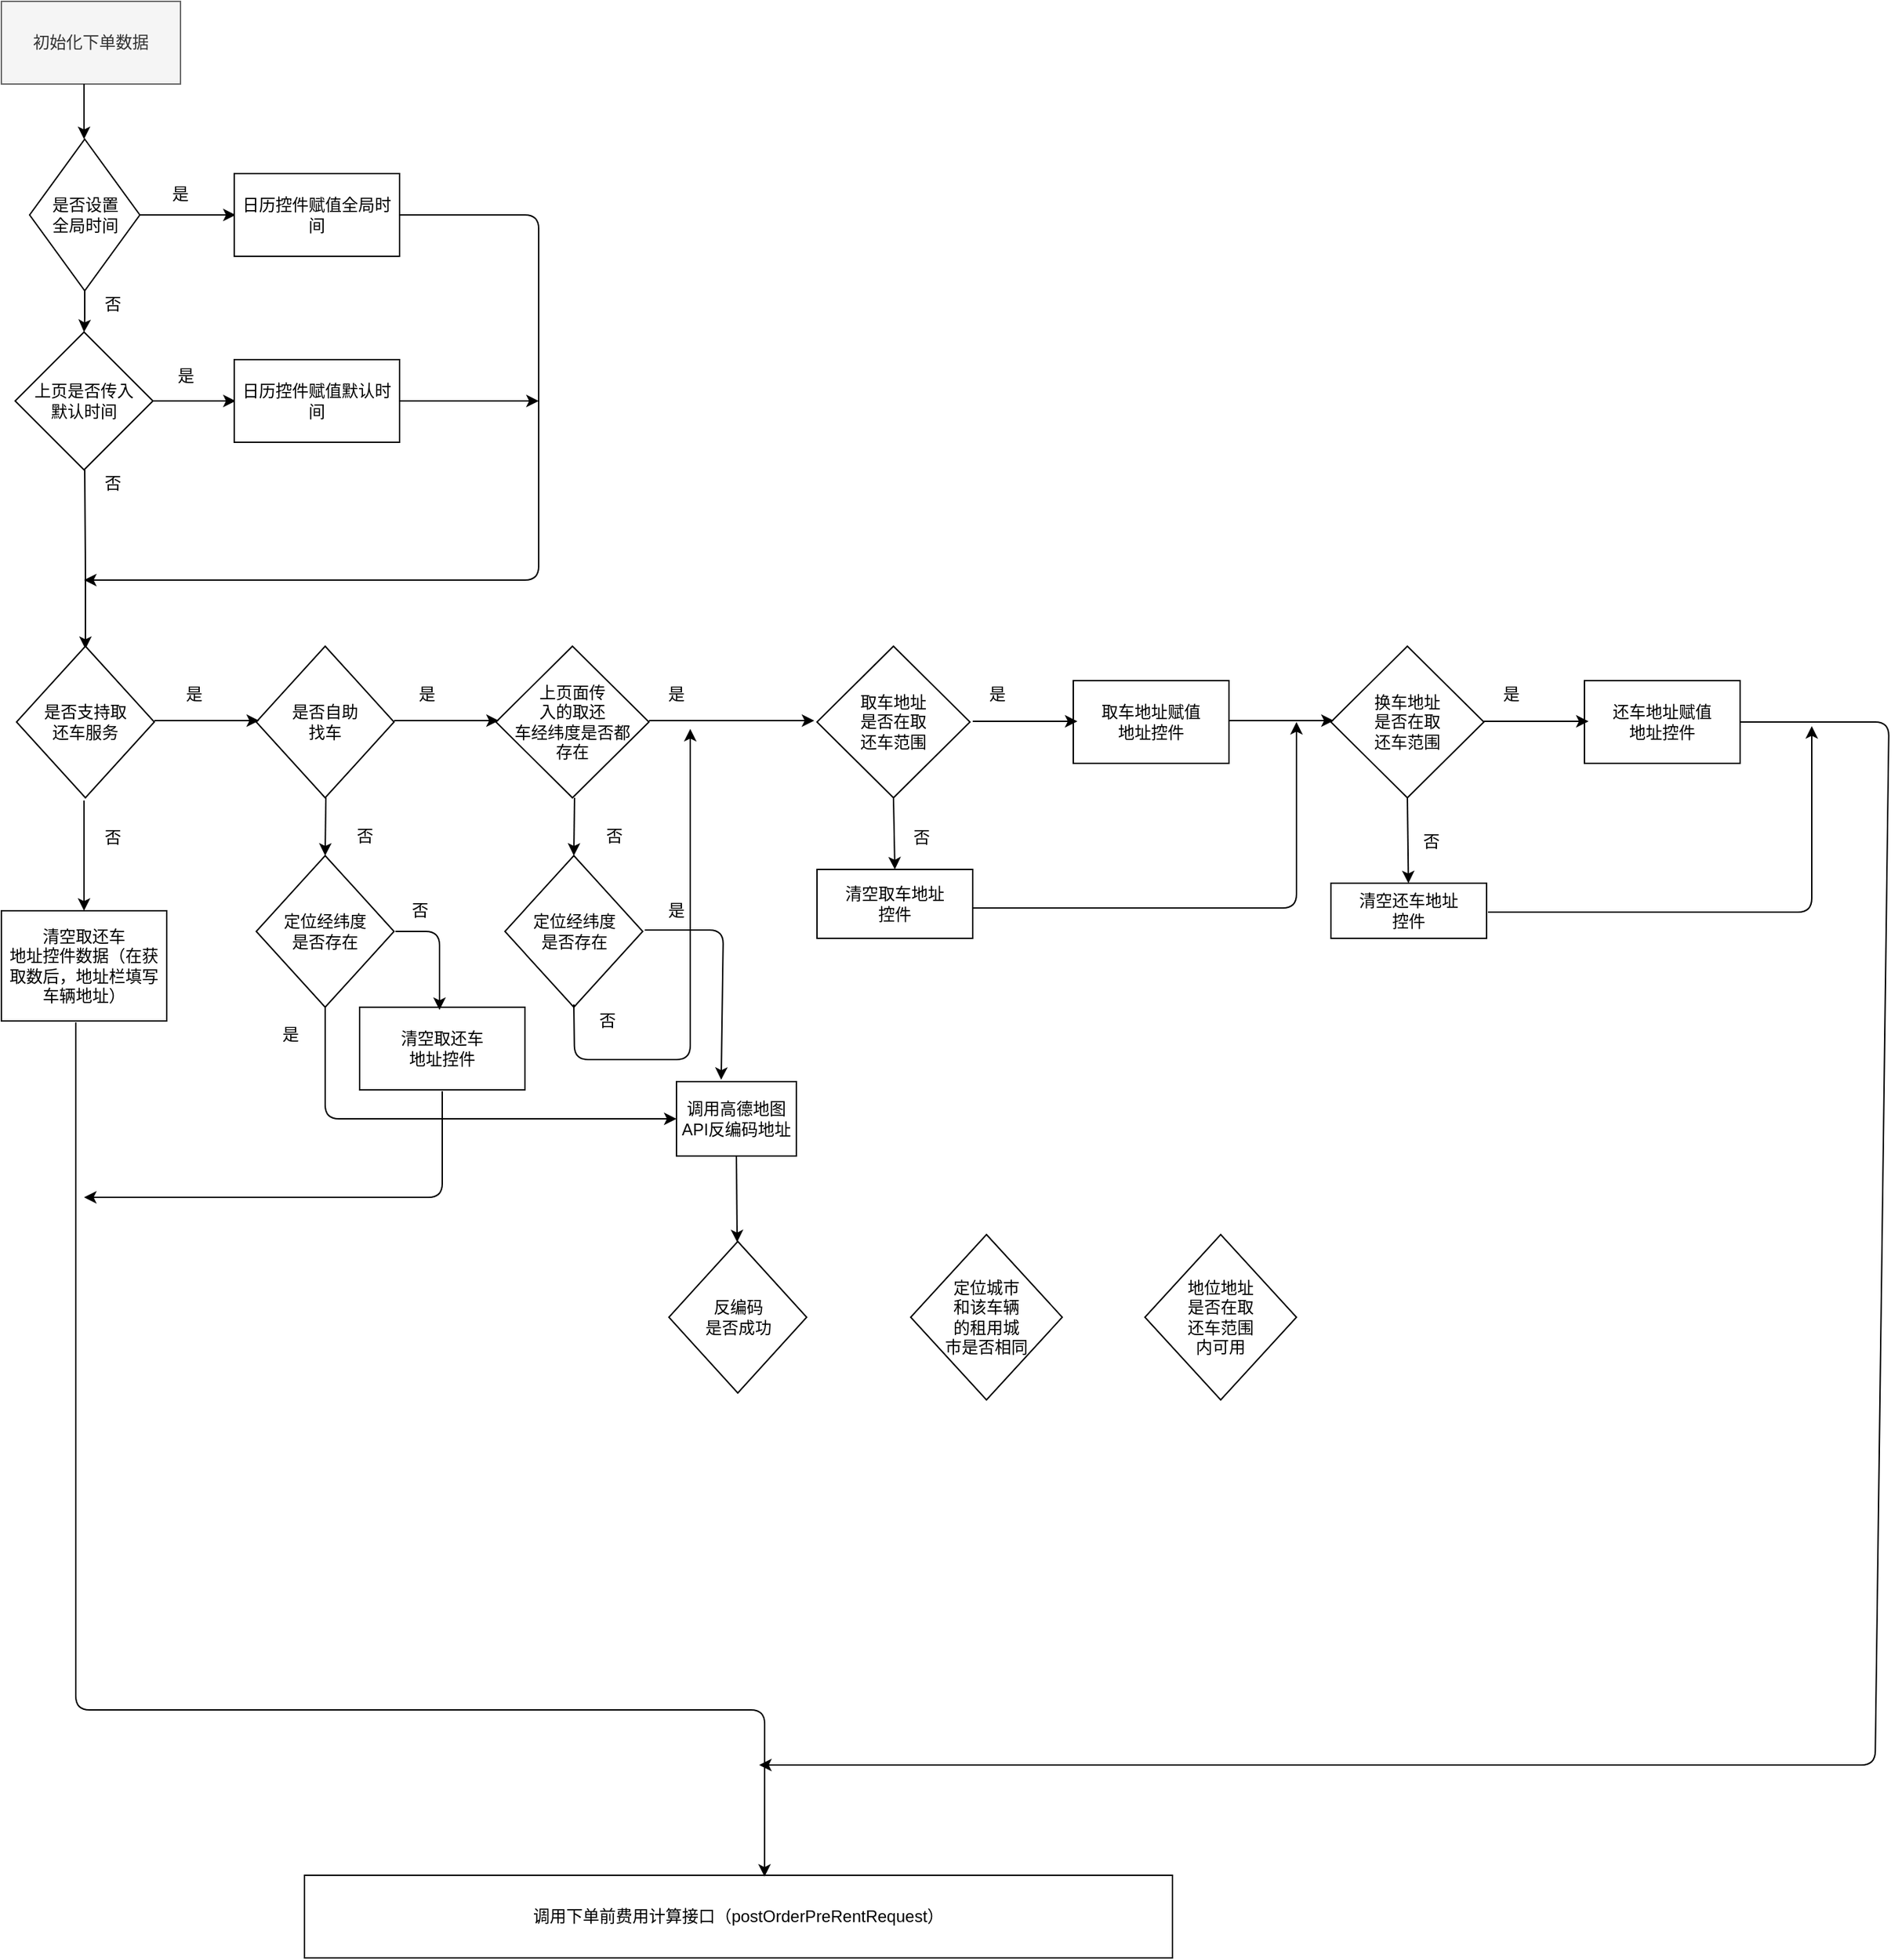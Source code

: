<mxfile version="14.6.13" type="github">
  <diagram id="z8FlqOOcnNm6cwyUdIHa" name="Page-1">
    <mxGraphModel dx="2066" dy="1164" grid="1" gridSize="10" guides="1" tooltips="1" connect="1" arrows="1" fold="1" page="1" pageScale="1" pageWidth="1654" pageHeight="2336" math="0" shadow="0">
      <root>
        <mxCell id="0" />
        <mxCell id="1" parent="0" />
        <mxCell id="Dk2-vB2BnpKcqhBYg7d8-1" value="初始化下单数据" style="rounded=0;whiteSpace=wrap;html=1;fillColor=#f5f5f5;strokeColor=#666666;fontColor=#333333;" parent="1" vertex="1">
          <mxGeometry x="170" y="40" width="130" height="60" as="geometry" />
        </mxCell>
        <mxCell id="Dk2-vB2BnpKcqhBYg7d8-6" value="" style="edgeStyle=orthogonalEdgeStyle;rounded=0;orthogonalLoop=1;jettySize=auto;html=1;" parent="1" source="Dk2-vB2BnpKcqhBYg7d8-2" target="Dk2-vB2BnpKcqhBYg7d8-3" edge="1">
          <mxGeometry relative="1" as="geometry" />
        </mxCell>
        <mxCell id="Dk2-vB2BnpKcqhBYg7d8-2" value="是否设置&lt;br&gt;全局时间" style="rhombus;whiteSpace=wrap;html=1;" parent="1" vertex="1">
          <mxGeometry x="190.5" y="140" width="80" height="110" as="geometry" />
        </mxCell>
        <mxCell id="Dk2-vB2BnpKcqhBYg7d8-3" value="上页是否传入&lt;br&gt;默认时间" style="rhombus;whiteSpace=wrap;html=1;" parent="1" vertex="1">
          <mxGeometry x="180" y="280" width="100" height="100" as="geometry" />
        </mxCell>
        <mxCell id="Dk2-vB2BnpKcqhBYg7d8-5" value="" style="endArrow=classic;html=1;" parent="1" edge="1">
          <mxGeometry width="50" height="50" relative="1" as="geometry">
            <mxPoint x="230" y="100" as="sourcePoint" />
            <mxPoint x="230" y="140" as="targetPoint" />
          </mxGeometry>
        </mxCell>
        <mxCell id="Dk2-vB2BnpKcqhBYg7d8-8" value="否" style="text;html=1;strokeColor=none;fillColor=none;align=center;verticalAlign=middle;whiteSpace=wrap;rounded=0;" parent="1" vertex="1">
          <mxGeometry x="230.5" y="250" width="40" height="20" as="geometry" />
        </mxCell>
        <mxCell id="Dk2-vB2BnpKcqhBYg7d8-9" value="是" style="text;html=1;strokeColor=none;fillColor=none;align=center;verticalAlign=middle;whiteSpace=wrap;rounded=0;" parent="1" vertex="1">
          <mxGeometry x="280" y="170" width="40" height="20" as="geometry" />
        </mxCell>
        <mxCell id="Dk2-vB2BnpKcqhBYg7d8-12" value="否" style="text;html=1;strokeColor=none;fillColor=none;align=center;verticalAlign=middle;whiteSpace=wrap;rounded=0;" parent="1" vertex="1">
          <mxGeometry x="230.5" y="380" width="40" height="20" as="geometry" />
        </mxCell>
        <mxCell id="Dk2-vB2BnpKcqhBYg7d8-14" value="" style="endArrow=classic;html=1;exitX=1;exitY=0.5;exitDx=0;exitDy=0;" parent="1" source="Dk2-vB2BnpKcqhBYg7d8-3" edge="1">
          <mxGeometry width="50" height="50" relative="1" as="geometry">
            <mxPoint x="530" y="550" as="sourcePoint" />
            <mxPoint x="340" y="330" as="targetPoint" />
          </mxGeometry>
        </mxCell>
        <mxCell id="Dk2-vB2BnpKcqhBYg7d8-15" value="" style="endArrow=classic;html=1;exitX=0;exitY=0;exitDx=0;exitDy=0;" parent="1" source="Dk2-vB2BnpKcqhBYg7d8-12" edge="1">
          <mxGeometry width="50" height="50" relative="1" as="geometry">
            <mxPoint x="530" y="550" as="sourcePoint" />
            <mxPoint x="231" y="510" as="targetPoint" />
            <Array as="points">
              <mxPoint x="231" y="450" />
            </Array>
          </mxGeometry>
        </mxCell>
        <mxCell id="Dk2-vB2BnpKcqhBYg7d8-16" value="" style="endArrow=classic;html=1;exitX=1;exitY=0.5;exitDx=0;exitDy=0;" parent="1" source="Dk2-vB2BnpKcqhBYg7d8-2" edge="1">
          <mxGeometry width="50" height="50" relative="1" as="geometry">
            <mxPoint x="530" y="550" as="sourcePoint" />
            <mxPoint x="340" y="195" as="targetPoint" />
          </mxGeometry>
        </mxCell>
        <mxCell id="Dk2-vB2BnpKcqhBYg7d8-18" value="日历控件赋值全局时间" style="rounded=0;whiteSpace=wrap;html=1;" parent="1" vertex="1">
          <mxGeometry x="339" y="165" width="120" height="60" as="geometry" />
        </mxCell>
        <mxCell id="Dk2-vB2BnpKcqhBYg7d8-19" value="&lt;span&gt;日历控件赋值默认时间&lt;/span&gt;" style="rounded=0;whiteSpace=wrap;html=1;" parent="1" vertex="1">
          <mxGeometry x="339" y="300" width="120" height="60" as="geometry" />
        </mxCell>
        <mxCell id="Dk2-vB2BnpKcqhBYg7d8-20" value="是" style="text;html=1;strokeColor=none;fillColor=none;align=center;verticalAlign=middle;whiteSpace=wrap;rounded=0;" parent="1" vertex="1">
          <mxGeometry x="284" y="302" width="40" height="20" as="geometry" />
        </mxCell>
        <mxCell id="Dk2-vB2BnpKcqhBYg7d8-21" value="" style="endArrow=classic;html=1;exitX=1;exitY=0.5;exitDx=0;exitDy=0;" parent="1" source="Dk2-vB2BnpKcqhBYg7d8-18" edge="1">
          <mxGeometry width="50" height="50" relative="1" as="geometry">
            <mxPoint x="530" y="550" as="sourcePoint" />
            <mxPoint x="230" y="460" as="targetPoint" />
            <Array as="points">
              <mxPoint x="560" y="195" />
              <mxPoint x="560" y="460" />
            </Array>
          </mxGeometry>
        </mxCell>
        <mxCell id="Dk2-vB2BnpKcqhBYg7d8-22" value="" style="endArrow=classic;html=1;exitX=1;exitY=0.5;exitDx=0;exitDy=0;" parent="1" source="Dk2-vB2BnpKcqhBYg7d8-19" edge="1">
          <mxGeometry width="50" height="50" relative="1" as="geometry">
            <mxPoint x="530" y="550" as="sourcePoint" />
            <mxPoint x="560" y="330" as="targetPoint" />
          </mxGeometry>
        </mxCell>
        <mxCell id="Dk2-vB2BnpKcqhBYg7d8-23" value="是否支持取&lt;br&gt;还车服务" style="rhombus;whiteSpace=wrap;html=1;" parent="1" vertex="1">
          <mxGeometry x="181" y="508" width="100" height="110" as="geometry" />
        </mxCell>
        <mxCell id="csUF6RK8tYFtY4XQOj4L-1" value="是否自助&lt;br&gt;找车" style="rhombus;whiteSpace=wrap;html=1;" vertex="1" parent="1">
          <mxGeometry x="355" y="508" width="100" height="110" as="geometry" />
        </mxCell>
        <mxCell id="csUF6RK8tYFtY4XQOj4L-3" value="" style="endArrow=classic;html=1;" edge="1" parent="1">
          <mxGeometry width="50" height="50" relative="1" as="geometry">
            <mxPoint x="281" y="562" as="sourcePoint" />
            <mxPoint x="357" y="562" as="targetPoint" />
          </mxGeometry>
        </mxCell>
        <mxCell id="csUF6RK8tYFtY4XQOj4L-6" value="上页面传&lt;br&gt;入的取还&lt;br&gt;车经纬度是否都&lt;br&gt;存在" style="rhombus;whiteSpace=wrap;html=1;" vertex="1" parent="1">
          <mxGeometry x="529" y="508" width="111" height="110" as="geometry" />
        </mxCell>
        <mxCell id="csUF6RK8tYFtY4XQOj4L-7" value="" style="endArrow=classic;html=1;" edge="1" parent="1">
          <mxGeometry width="50" height="50" relative="1" as="geometry">
            <mxPoint x="455" y="562" as="sourcePoint" />
            <mxPoint x="531" y="562" as="targetPoint" />
          </mxGeometry>
        </mxCell>
        <mxCell id="csUF6RK8tYFtY4XQOj4L-10" value="取车地址&lt;br&gt;是否在取&lt;br&gt;还车范围" style="rhombus;whiteSpace=wrap;html=1;" vertex="1" parent="1">
          <mxGeometry x="762" y="508" width="111" height="110" as="geometry" />
        </mxCell>
        <mxCell id="csUF6RK8tYFtY4XQOj4L-11" value="" style="endArrow=classic;html=1;" edge="1" parent="1">
          <mxGeometry width="50" height="50" relative="1" as="geometry">
            <mxPoint x="640" y="562" as="sourcePoint" />
            <mxPoint x="760" y="562" as="targetPoint" />
          </mxGeometry>
        </mxCell>
        <mxCell id="csUF6RK8tYFtY4XQOj4L-12" value="换车地址&lt;br&gt;是否在取&lt;br&gt;还车范围" style="rhombus;whiteSpace=wrap;html=1;" vertex="1" parent="1">
          <mxGeometry x="1135" y="508" width="111" height="110" as="geometry" />
        </mxCell>
        <mxCell id="csUF6RK8tYFtY4XQOj4L-13" value="" style="endArrow=classic;html=1;" edge="1" parent="1">
          <mxGeometry width="50" height="50" relative="1" as="geometry">
            <mxPoint x="1061" y="562" as="sourcePoint" />
            <mxPoint x="1137" y="562" as="targetPoint" />
          </mxGeometry>
        </mxCell>
        <mxCell id="csUF6RK8tYFtY4XQOj4L-14" value="取车地址赋值&lt;br&gt;地址控件" style="rounded=0;whiteSpace=wrap;html=1;" vertex="1" parent="1">
          <mxGeometry x="948" y="533" width="113" height="60" as="geometry" />
        </mxCell>
        <mxCell id="csUF6RK8tYFtY4XQOj4L-16" value="" style="endArrow=classic;html=1;" edge="1" parent="1">
          <mxGeometry width="50" height="50" relative="1" as="geometry">
            <mxPoint x="875" y="562.5" as="sourcePoint" />
            <mxPoint x="951" y="562.5" as="targetPoint" />
          </mxGeometry>
        </mxCell>
        <mxCell id="csUF6RK8tYFtY4XQOj4L-18" value="还车地址赋值&lt;br&gt;地址控件" style="rounded=0;whiteSpace=wrap;html=1;" vertex="1" parent="1">
          <mxGeometry x="1319" y="533" width="113" height="60" as="geometry" />
        </mxCell>
        <mxCell id="csUF6RK8tYFtY4XQOj4L-19" value="" style="endArrow=classic;html=1;" edge="1" parent="1">
          <mxGeometry width="50" height="50" relative="1" as="geometry">
            <mxPoint x="1246" y="562.5" as="sourcePoint" />
            <mxPoint x="1322" y="562.5" as="targetPoint" />
          </mxGeometry>
        </mxCell>
        <mxCell id="csUF6RK8tYFtY4XQOj4L-20" value="清空取车地址&lt;br&gt;控件" style="rounded=0;whiteSpace=wrap;html=1;" vertex="1" parent="1">
          <mxGeometry x="762" y="670" width="113" height="50" as="geometry" />
        </mxCell>
        <mxCell id="csUF6RK8tYFtY4XQOj4L-21" value="清空还车地址&lt;br&gt;控件" style="rounded=0;whiteSpace=wrap;html=1;" vertex="1" parent="1">
          <mxGeometry x="1135" y="680" width="113" height="40" as="geometry" />
        </mxCell>
        <mxCell id="csUF6RK8tYFtY4XQOj4L-22" value="" style="endArrow=classic;html=1;exitX=0.5;exitY=1;exitDx=0;exitDy=0;entryX=0.5;entryY=0;entryDx=0;entryDy=0;" edge="1" parent="1" source="csUF6RK8tYFtY4XQOj4L-10" target="csUF6RK8tYFtY4XQOj4L-20">
          <mxGeometry width="50" height="50" relative="1" as="geometry">
            <mxPoint x="339" y="572" as="sourcePoint" />
            <mxPoint x="415" y="572" as="targetPoint" />
          </mxGeometry>
        </mxCell>
        <mxCell id="csUF6RK8tYFtY4XQOj4L-23" value="" style="endArrow=classic;html=1;exitX=0.5;exitY=1;exitDx=0;exitDy=0;" edge="1" parent="1" source="csUF6RK8tYFtY4XQOj4L-12" target="csUF6RK8tYFtY4XQOj4L-21">
          <mxGeometry width="50" height="50" relative="1" as="geometry">
            <mxPoint x="1688" y="440" as="sourcePoint" />
            <mxPoint x="1738" y="390" as="targetPoint" />
          </mxGeometry>
        </mxCell>
        <mxCell id="csUF6RK8tYFtY4XQOj4L-24" value="是" style="text;html=1;strokeColor=none;fillColor=none;align=center;verticalAlign=middle;whiteSpace=wrap;rounded=0;" vertex="1" parent="1">
          <mxGeometry x="290" y="533" width="40" height="20" as="geometry" />
        </mxCell>
        <mxCell id="csUF6RK8tYFtY4XQOj4L-25" value="是" style="text;html=1;strokeColor=none;fillColor=none;align=center;verticalAlign=middle;whiteSpace=wrap;rounded=0;" vertex="1" parent="1">
          <mxGeometry x="459" y="533" width="40" height="20" as="geometry" />
        </mxCell>
        <mxCell id="csUF6RK8tYFtY4XQOj4L-26" value="是" style="text;html=1;strokeColor=none;fillColor=none;align=center;verticalAlign=middle;whiteSpace=wrap;rounded=0;" vertex="1" parent="1">
          <mxGeometry x="640" y="533" width="40" height="20" as="geometry" />
        </mxCell>
        <mxCell id="csUF6RK8tYFtY4XQOj4L-27" value="是" style="text;html=1;strokeColor=none;fillColor=none;align=center;verticalAlign=middle;whiteSpace=wrap;rounded=0;" vertex="1" parent="1">
          <mxGeometry x="873" y="533" width="40" height="20" as="geometry" />
        </mxCell>
        <mxCell id="csUF6RK8tYFtY4XQOj4L-28" value="是" style="text;html=1;strokeColor=none;fillColor=none;align=center;verticalAlign=middle;whiteSpace=wrap;rounded=0;" vertex="1" parent="1">
          <mxGeometry x="1246" y="533" width="40" height="20" as="geometry" />
        </mxCell>
        <mxCell id="csUF6RK8tYFtY4XQOj4L-29" value="否" style="text;html=1;strokeColor=none;fillColor=none;align=center;verticalAlign=middle;whiteSpace=wrap;rounded=0;" vertex="1" parent="1">
          <mxGeometry x="1188" y="640" width="40" height="20" as="geometry" />
        </mxCell>
        <mxCell id="csUF6RK8tYFtY4XQOj4L-30" value="否" style="text;html=1;strokeColor=none;fillColor=none;align=center;verticalAlign=middle;whiteSpace=wrap;rounded=0;" vertex="1" parent="1">
          <mxGeometry x="818" y="637" width="40" height="20" as="geometry" />
        </mxCell>
        <mxCell id="csUF6RK8tYFtY4XQOj4L-31" value="定位经纬度&lt;br&gt;是否存在" style="rhombus;whiteSpace=wrap;html=1;" vertex="1" parent="1">
          <mxGeometry x="535.5" y="660" width="100" height="110" as="geometry" />
        </mxCell>
        <mxCell id="csUF6RK8tYFtY4XQOj4L-32" value="" style="endArrow=classic;html=1;entryX=0.5;entryY=0;entryDx=0;entryDy=0;" edge="1" parent="1" target="csUF6RK8tYFtY4XQOj4L-31">
          <mxGeometry width="50" height="50" relative="1" as="geometry">
            <mxPoint x="586" y="618" as="sourcePoint" />
            <mxPoint x="583" y="661" as="targetPoint" />
          </mxGeometry>
        </mxCell>
        <mxCell id="csUF6RK8tYFtY4XQOj4L-35" value="调用高德地图API反编码地址" style="rounded=0;whiteSpace=wrap;html=1;" vertex="1" parent="1">
          <mxGeometry x="660" y="824" width="87" height="54" as="geometry" />
        </mxCell>
        <mxCell id="csUF6RK8tYFtY4XQOj4L-36" value="" style="endArrow=classic;html=1;entryX=0.373;entryY=-0.025;entryDx=0;entryDy=0;entryPerimeter=0;" edge="1" parent="1" target="csUF6RK8tYFtY4XQOj4L-35">
          <mxGeometry width="50" height="50" relative="1" as="geometry">
            <mxPoint x="637" y="714" as="sourcePoint" />
            <mxPoint x="693.577" y="824" as="targetPoint" />
            <Array as="points">
              <mxPoint x="694" y="714" />
            </Array>
          </mxGeometry>
        </mxCell>
        <mxCell id="csUF6RK8tYFtY4XQOj4L-37" value="否" style="text;html=1;strokeColor=none;fillColor=none;align=center;verticalAlign=middle;whiteSpace=wrap;rounded=0;" vertex="1" parent="1">
          <mxGeometry x="594.5" y="636" width="40" height="20" as="geometry" />
        </mxCell>
        <mxCell id="csUF6RK8tYFtY4XQOj4L-38" value="是" style="text;html=1;strokeColor=none;fillColor=none;align=center;verticalAlign=middle;whiteSpace=wrap;rounded=0;" vertex="1" parent="1">
          <mxGeometry x="640" y="690" width="40" height="20" as="geometry" />
        </mxCell>
        <mxCell id="csUF6RK8tYFtY4XQOj4L-40" value="" style="endArrow=classic;html=1;exitX=0.5;exitY=1;exitDx=0;exitDy=0;" edge="1" parent="1">
          <mxGeometry width="50" height="50" relative="1" as="geometry">
            <mxPoint x="585.5" y="768" as="sourcePoint" />
            <mxPoint x="670" y="568" as="targetPoint" />
            <Array as="points">
              <mxPoint x="586" y="808" />
              <mxPoint x="670" y="808" />
            </Array>
          </mxGeometry>
        </mxCell>
        <mxCell id="csUF6RK8tYFtY4XQOj4L-41" value="否" style="text;html=1;strokeColor=none;fillColor=none;align=center;verticalAlign=middle;whiteSpace=wrap;rounded=0;" vertex="1" parent="1">
          <mxGeometry x="590" y="770" width="40" height="20" as="geometry" />
        </mxCell>
        <mxCell id="csUF6RK8tYFtY4XQOj4L-47" value="定位经纬度&lt;br&gt;是否存在" style="rhombus;whiteSpace=wrap;html=1;" vertex="1" parent="1">
          <mxGeometry x="355" y="660" width="100" height="110" as="geometry" />
        </mxCell>
        <mxCell id="csUF6RK8tYFtY4XQOj4L-48" value="" style="endArrow=classic;html=1;entryX=0.5;entryY=0;entryDx=0;entryDy=0;" edge="1" parent="1" target="csUF6RK8tYFtY4XQOj4L-47">
          <mxGeometry width="50" height="50" relative="1" as="geometry">
            <mxPoint x="405.5" y="618" as="sourcePoint" />
            <mxPoint x="402.5" y="661" as="targetPoint" />
          </mxGeometry>
        </mxCell>
        <mxCell id="csUF6RK8tYFtY4XQOj4L-49" value="否" style="text;html=1;strokeColor=none;fillColor=none;align=center;verticalAlign=middle;whiteSpace=wrap;rounded=0;" vertex="1" parent="1">
          <mxGeometry x="414" y="636" width="40" height="20" as="geometry" />
        </mxCell>
        <mxCell id="csUF6RK8tYFtY4XQOj4L-51" value="" style="endArrow=classic;html=1;entryX=0;entryY=0.5;entryDx=0;entryDy=0;" edge="1" parent="1" target="csUF6RK8tYFtY4XQOj4L-35">
          <mxGeometry width="50" height="50" relative="1" as="geometry">
            <mxPoint x="405" y="770" as="sourcePoint" />
            <mxPoint x="650" y="850" as="targetPoint" />
            <Array as="points">
              <mxPoint x="405" y="851" />
            </Array>
          </mxGeometry>
        </mxCell>
        <mxCell id="csUF6RK8tYFtY4XQOj4L-52" value="清空取还车&lt;br&gt;地址控件" style="rounded=0;whiteSpace=wrap;html=1;" vertex="1" parent="1">
          <mxGeometry x="430" y="770" width="120" height="60" as="geometry" />
        </mxCell>
        <mxCell id="csUF6RK8tYFtY4XQOj4L-53" value="" style="endArrow=classic;html=1;entryX=0.5;entryY=0;entryDx=0;entryDy=0;" edge="1" parent="1">
          <mxGeometry width="50" height="50" relative="1" as="geometry">
            <mxPoint x="456" y="715" as="sourcePoint" />
            <mxPoint x="488" y="772" as="targetPoint" />
            <Array as="points">
              <mxPoint x="488" y="715" />
            </Array>
          </mxGeometry>
        </mxCell>
        <mxCell id="csUF6RK8tYFtY4XQOj4L-54" value="否" style="text;html=1;strokeColor=none;fillColor=none;align=center;verticalAlign=middle;whiteSpace=wrap;rounded=0;" vertex="1" parent="1">
          <mxGeometry x="454" y="690" width="40" height="20" as="geometry" />
        </mxCell>
        <mxCell id="csUF6RK8tYFtY4XQOj4L-55" value="是" style="text;html=1;strokeColor=none;fillColor=none;align=center;verticalAlign=middle;whiteSpace=wrap;rounded=0;" vertex="1" parent="1">
          <mxGeometry x="360" y="780" width="40" height="20" as="geometry" />
        </mxCell>
        <mxCell id="csUF6RK8tYFtY4XQOj4L-56" value="" style="endArrow=classic;html=1;exitX=1;exitY=0.5;exitDx=0;exitDy=0;" edge="1" parent="1">
          <mxGeometry width="50" height="50" relative="1" as="geometry">
            <mxPoint x="875" y="698" as="sourcePoint" />
            <mxPoint x="1110" y="563" as="targetPoint" />
            <Array as="points">
              <mxPoint x="1110" y="698" />
            </Array>
          </mxGeometry>
        </mxCell>
        <mxCell id="csUF6RK8tYFtY4XQOj4L-57" value="" style="endArrow=classic;html=1;exitX=1;exitY=0.5;exitDx=0;exitDy=0;" edge="1" parent="1">
          <mxGeometry width="50" height="50" relative="1" as="geometry">
            <mxPoint x="1249" y="701" as="sourcePoint" />
            <mxPoint x="1484" y="566" as="targetPoint" />
            <Array as="points">
              <mxPoint x="1484" y="701" />
            </Array>
          </mxGeometry>
        </mxCell>
        <mxCell id="csUF6RK8tYFtY4XQOj4L-58" value="" style="endArrow=classic;html=1;exitX=1;exitY=0.5;exitDx=0;exitDy=0;" edge="1" parent="1" source="csUF6RK8tYFtY4XQOj4L-18">
          <mxGeometry width="50" height="50" relative="1" as="geometry">
            <mxPoint x="1432" y="593" as="sourcePoint" />
            <mxPoint x="720" y="1320" as="targetPoint" />
            <Array as="points">
              <mxPoint x="1540" y="563" />
              <mxPoint x="1530" y="1320" />
            </Array>
          </mxGeometry>
        </mxCell>
        <mxCell id="csUF6RK8tYFtY4XQOj4L-59" value="清空取还车&lt;br&gt;地址控件数据（在获取数后，地址栏填写车辆地址）" style="rounded=0;whiteSpace=wrap;html=1;" vertex="1" parent="1">
          <mxGeometry x="170" y="700" width="120" height="80" as="geometry" />
        </mxCell>
        <mxCell id="csUF6RK8tYFtY4XQOj4L-60" value="" style="endArrow=classic;html=1;" edge="1" parent="1" target="csUF6RK8tYFtY4XQOj4L-59">
          <mxGeometry width="50" height="50" relative="1" as="geometry">
            <mxPoint x="230" y="620" as="sourcePoint" />
            <mxPoint x="1050" y="620" as="targetPoint" />
          </mxGeometry>
        </mxCell>
        <mxCell id="csUF6RK8tYFtY4XQOj4L-61" value="否" style="text;html=1;strokeColor=none;fillColor=none;align=center;verticalAlign=middle;whiteSpace=wrap;rounded=0;" vertex="1" parent="1">
          <mxGeometry x="230.5" y="637" width="40" height="20" as="geometry" />
        </mxCell>
        <mxCell id="csUF6RK8tYFtY4XQOj4L-62" value="调用下单前费用计算接口（postOrderPreRentRequest）" style="rounded=0;whiteSpace=wrap;html=1;" vertex="1" parent="1">
          <mxGeometry x="390" y="1400" width="630" height="60" as="geometry" />
        </mxCell>
        <mxCell id="csUF6RK8tYFtY4XQOj4L-63" value="" style="endArrow=classic;html=1;exitX=0.45;exitY=1.013;exitDx=0;exitDy=0;exitPerimeter=0;entryX=0.53;entryY=0.017;entryDx=0;entryDy=0;entryPerimeter=0;" edge="1" parent="1" source="csUF6RK8tYFtY4XQOj4L-59" target="csUF6RK8tYFtY4XQOj4L-62">
          <mxGeometry width="50" height="50" relative="1" as="geometry">
            <mxPoint x="1080" y="1140" as="sourcePoint" />
            <mxPoint x="1130" y="1090" as="targetPoint" />
            <Array as="points">
              <mxPoint x="224" y="1280" />
              <mxPoint x="724" y="1280" />
            </Array>
          </mxGeometry>
        </mxCell>
        <mxCell id="csUF6RK8tYFtY4XQOj4L-64" value="" style="endArrow=classic;html=1;" edge="1" parent="1">
          <mxGeometry width="50" height="50" relative="1" as="geometry">
            <mxPoint x="490" y="831" as="sourcePoint" />
            <mxPoint x="230" y="908" as="targetPoint" />
            <Array as="points">
              <mxPoint x="490" y="908" />
            </Array>
          </mxGeometry>
        </mxCell>
        <mxCell id="csUF6RK8tYFtY4XQOj4L-65" value="反编码&lt;br&gt;是否成功" style="rhombus;whiteSpace=wrap;html=1;" vertex="1" parent="1">
          <mxGeometry x="654.5" y="940" width="100" height="110" as="geometry" />
        </mxCell>
        <mxCell id="csUF6RK8tYFtY4XQOj4L-66" value="" style="endArrow=classic;html=1;exitX=0.5;exitY=1;exitDx=0;exitDy=0;" edge="1" parent="1" source="csUF6RK8tYFtY4XQOj4L-35" target="csUF6RK8tYFtY4XQOj4L-65">
          <mxGeometry width="50" height="50" relative="1" as="geometry">
            <mxPoint x="1120" y="840" as="sourcePoint" />
            <mxPoint x="740" y="910" as="targetPoint" />
          </mxGeometry>
        </mxCell>
        <mxCell id="csUF6RK8tYFtY4XQOj4L-69" value="定位城市&lt;br&gt;和该车辆&lt;br&gt;的租用城&lt;br&gt;市是否相同" style="rhombus;whiteSpace=wrap;html=1;" vertex="1" parent="1">
          <mxGeometry x="830" y="935" width="110" height="120" as="geometry" />
        </mxCell>
        <mxCell id="csUF6RK8tYFtY4XQOj4L-70" value="地位地址&lt;br&gt;是否在取&lt;br&gt;还车范围&lt;br&gt;内可用" style="rhombus;whiteSpace=wrap;html=1;" vertex="1" parent="1">
          <mxGeometry x="1000" y="935" width="110" height="120" as="geometry" />
        </mxCell>
      </root>
    </mxGraphModel>
  </diagram>
</mxfile>
